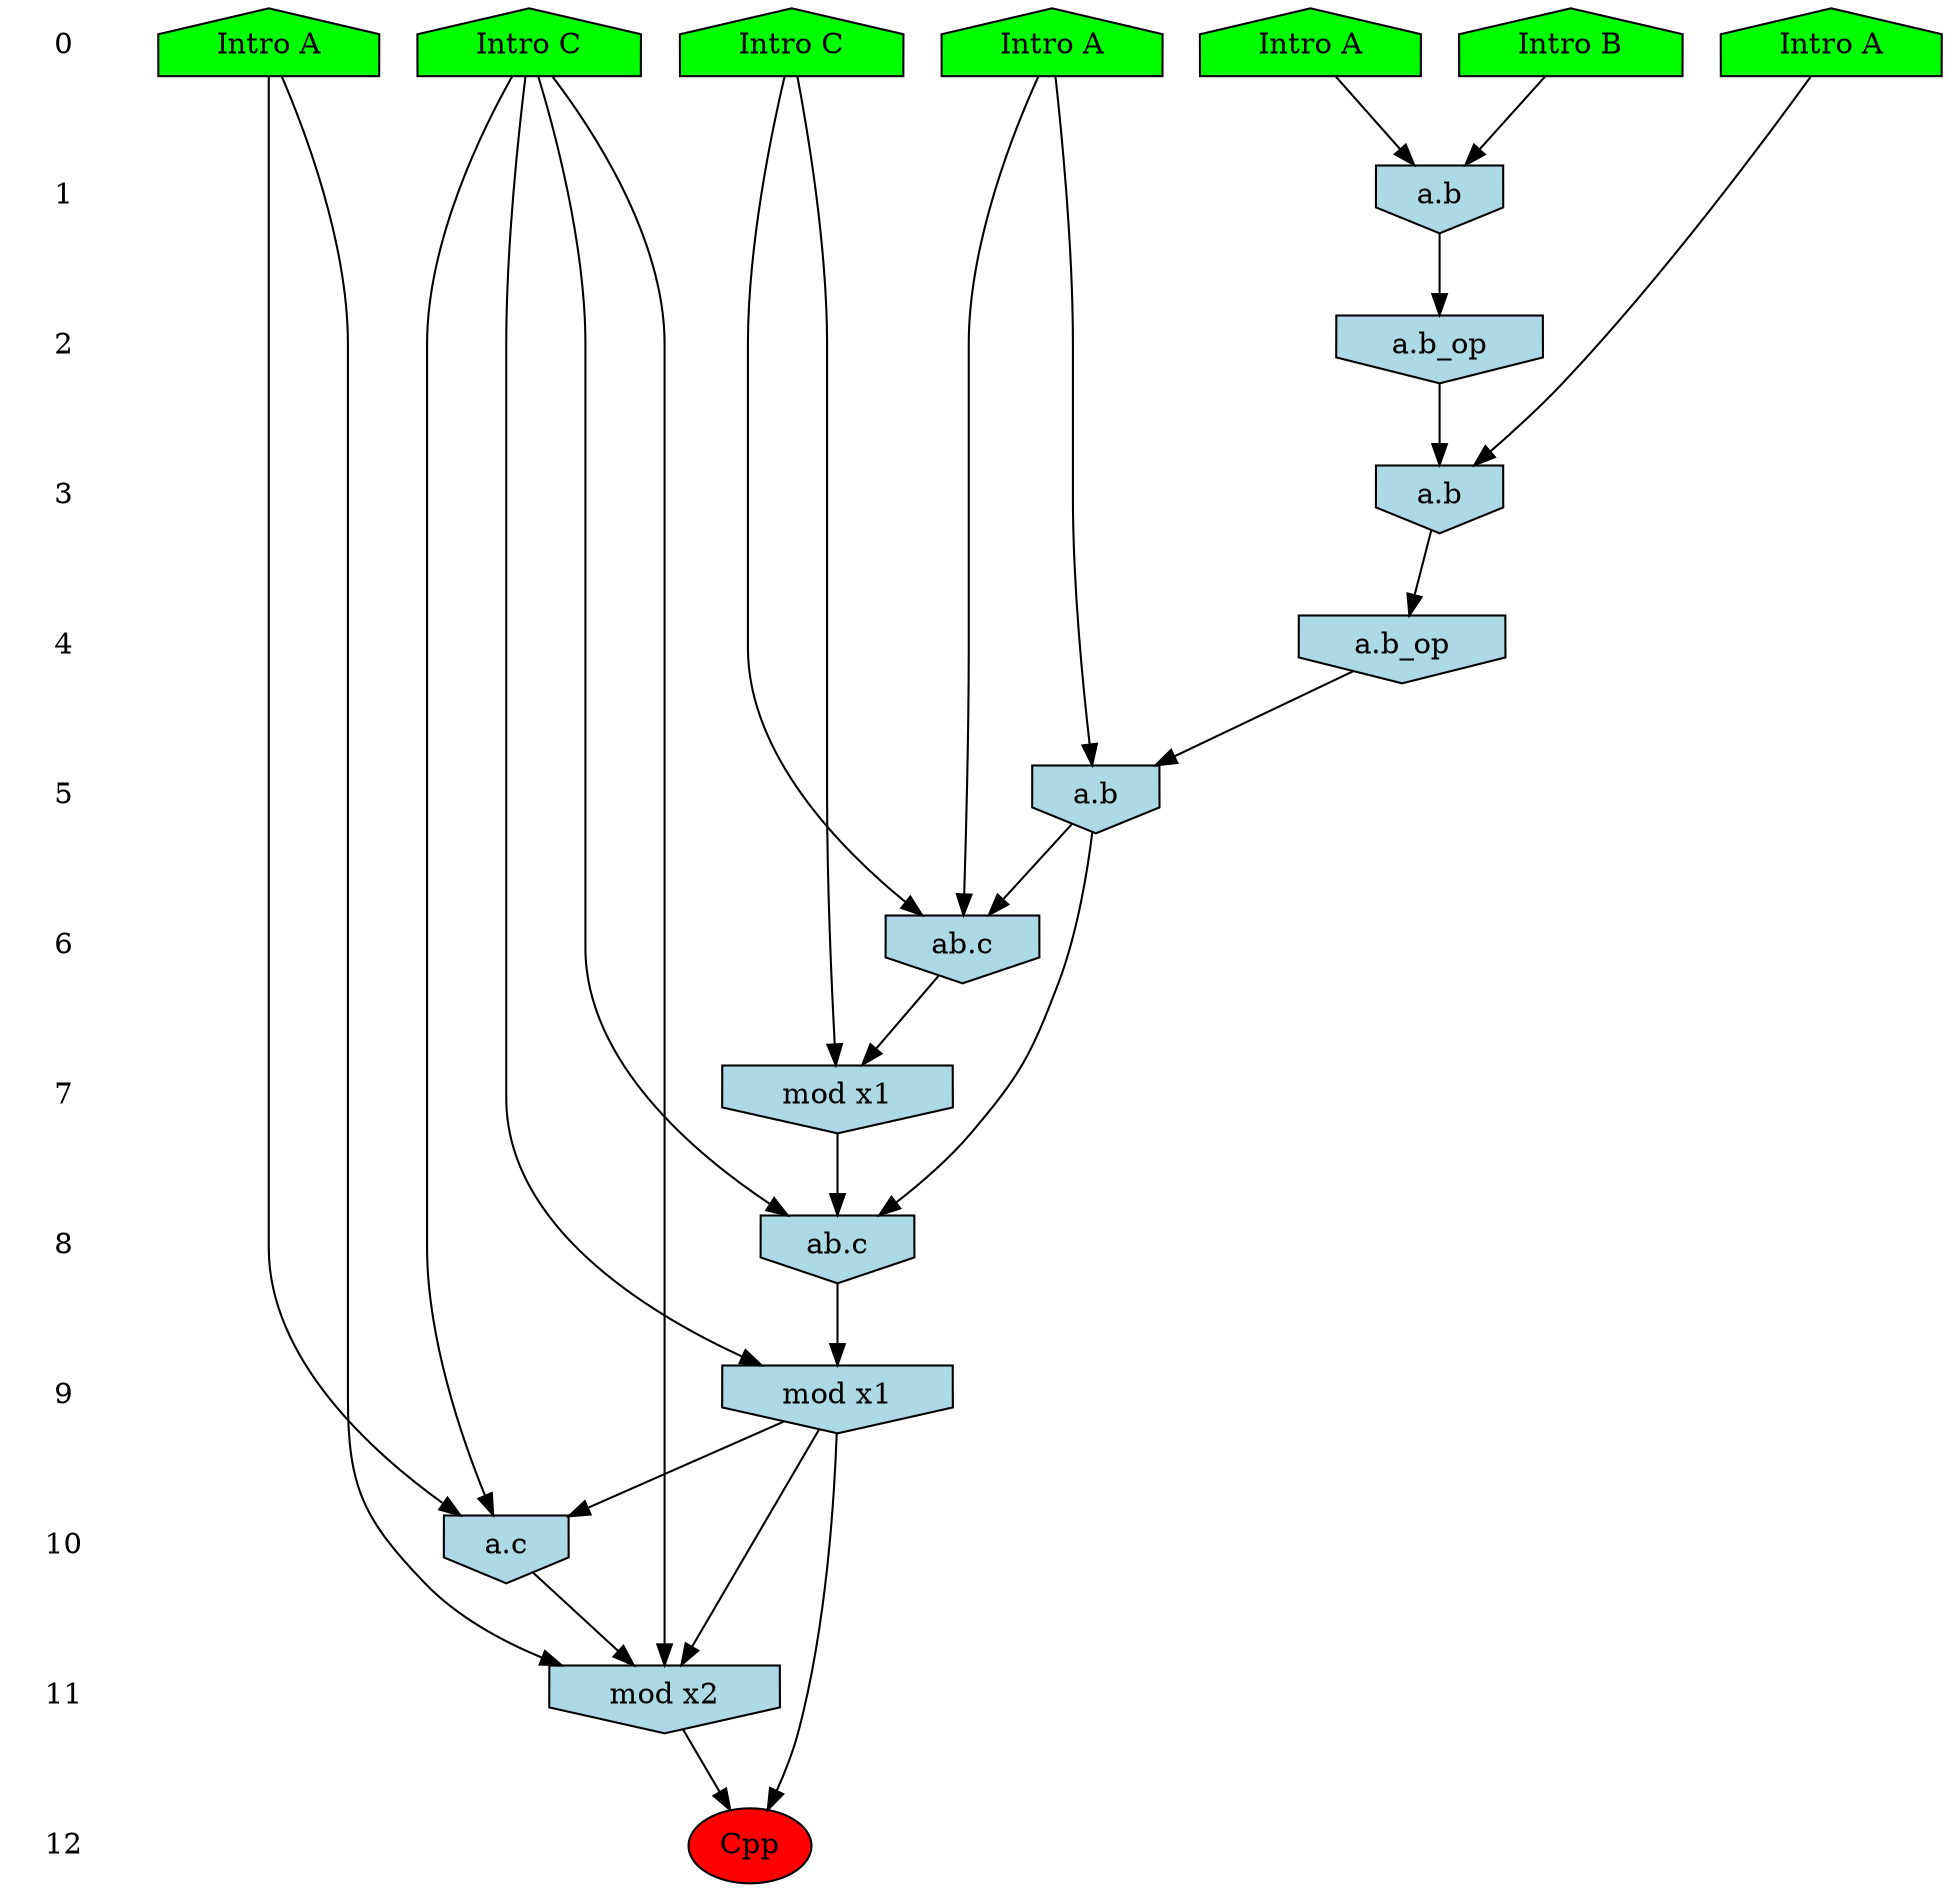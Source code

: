 /* Compression of 1 causal flows obtained in average at 2.039133E+01 t.u */
/* Compressed causal flows were: [3790] */
digraph G{
 ranksep=.5 ; 
{ rank = same ; "0" [shape=plaintext] ; node_1 [label ="Intro A", shape=house, style=filled, fillcolor=green] ;
node_2 [label ="Intro A", shape=house, style=filled, fillcolor=green] ;
node_3 [label ="Intro A", shape=house, style=filled, fillcolor=green] ;
node_4 [label ="Intro A", shape=house, style=filled, fillcolor=green] ;
node_5 [label ="Intro B", shape=house, style=filled, fillcolor=green] ;
node_6 [label ="Intro C", shape=house, style=filled, fillcolor=green] ;
node_7 [label ="Intro C", shape=house, style=filled, fillcolor=green] ;
}
{ rank = same ; "1" [shape=plaintext] ; node_8 [label="a.b", shape=invhouse, style=filled, fillcolor = lightblue] ;
}
{ rank = same ; "2" [shape=plaintext] ; node_9 [label="a.b_op", shape=invhouse, style=filled, fillcolor = lightblue] ;
}
{ rank = same ; "3" [shape=plaintext] ; node_10 [label="a.b", shape=invhouse, style=filled, fillcolor = lightblue] ;
}
{ rank = same ; "4" [shape=plaintext] ; node_11 [label="a.b_op", shape=invhouse, style=filled, fillcolor = lightblue] ;
}
{ rank = same ; "5" [shape=plaintext] ; node_12 [label="a.b", shape=invhouse, style=filled, fillcolor = lightblue] ;
}
{ rank = same ; "6" [shape=plaintext] ; node_13 [label="ab.c", shape=invhouse, style=filled, fillcolor = lightblue] ;
}
{ rank = same ; "7" [shape=plaintext] ; node_14 [label="mod x1", shape=invhouse, style=filled, fillcolor = lightblue] ;
}
{ rank = same ; "8" [shape=plaintext] ; node_15 [label="ab.c", shape=invhouse, style=filled, fillcolor = lightblue] ;
}
{ rank = same ; "9" [shape=plaintext] ; node_16 [label="mod x1", shape=invhouse, style=filled, fillcolor = lightblue] ;
}
{ rank = same ; "10" [shape=plaintext] ; node_17 [label="a.c", shape=invhouse, style=filled, fillcolor = lightblue] ;
}
{ rank = same ; "11" [shape=plaintext] ; node_18 [label="mod x2", shape=invhouse, style=filled, fillcolor = lightblue] ;
}
{ rank = same ; "12" [shape=plaintext] ; node_19 [label ="Cpp", style=filled, fillcolor=red] ;
}
"0" -> "1" [style="invis"]; 
"1" -> "2" [style="invis"]; 
"2" -> "3" [style="invis"]; 
"3" -> "4" [style="invis"]; 
"4" -> "5" [style="invis"]; 
"5" -> "6" [style="invis"]; 
"6" -> "7" [style="invis"]; 
"7" -> "8" [style="invis"]; 
"8" -> "9" [style="invis"]; 
"9" -> "10" [style="invis"]; 
"10" -> "11" [style="invis"]; 
"11" -> "12" [style="invis"]; 
node_4 -> node_8
node_5 -> node_8
node_8 -> node_9
node_2 -> node_10
node_9 -> node_10
node_10 -> node_11
node_3 -> node_12
node_11 -> node_12
node_3 -> node_13
node_6 -> node_13
node_12 -> node_13
node_6 -> node_14
node_13 -> node_14
node_7 -> node_15
node_12 -> node_15
node_14 -> node_15
node_7 -> node_16
node_15 -> node_16
node_1 -> node_17
node_7 -> node_17
node_16 -> node_17
node_1 -> node_18
node_7 -> node_18
node_16 -> node_18
node_17 -> node_18
node_16 -> node_19
node_18 -> node_19
}
/*
 Dot generation time: 0.000105
*/